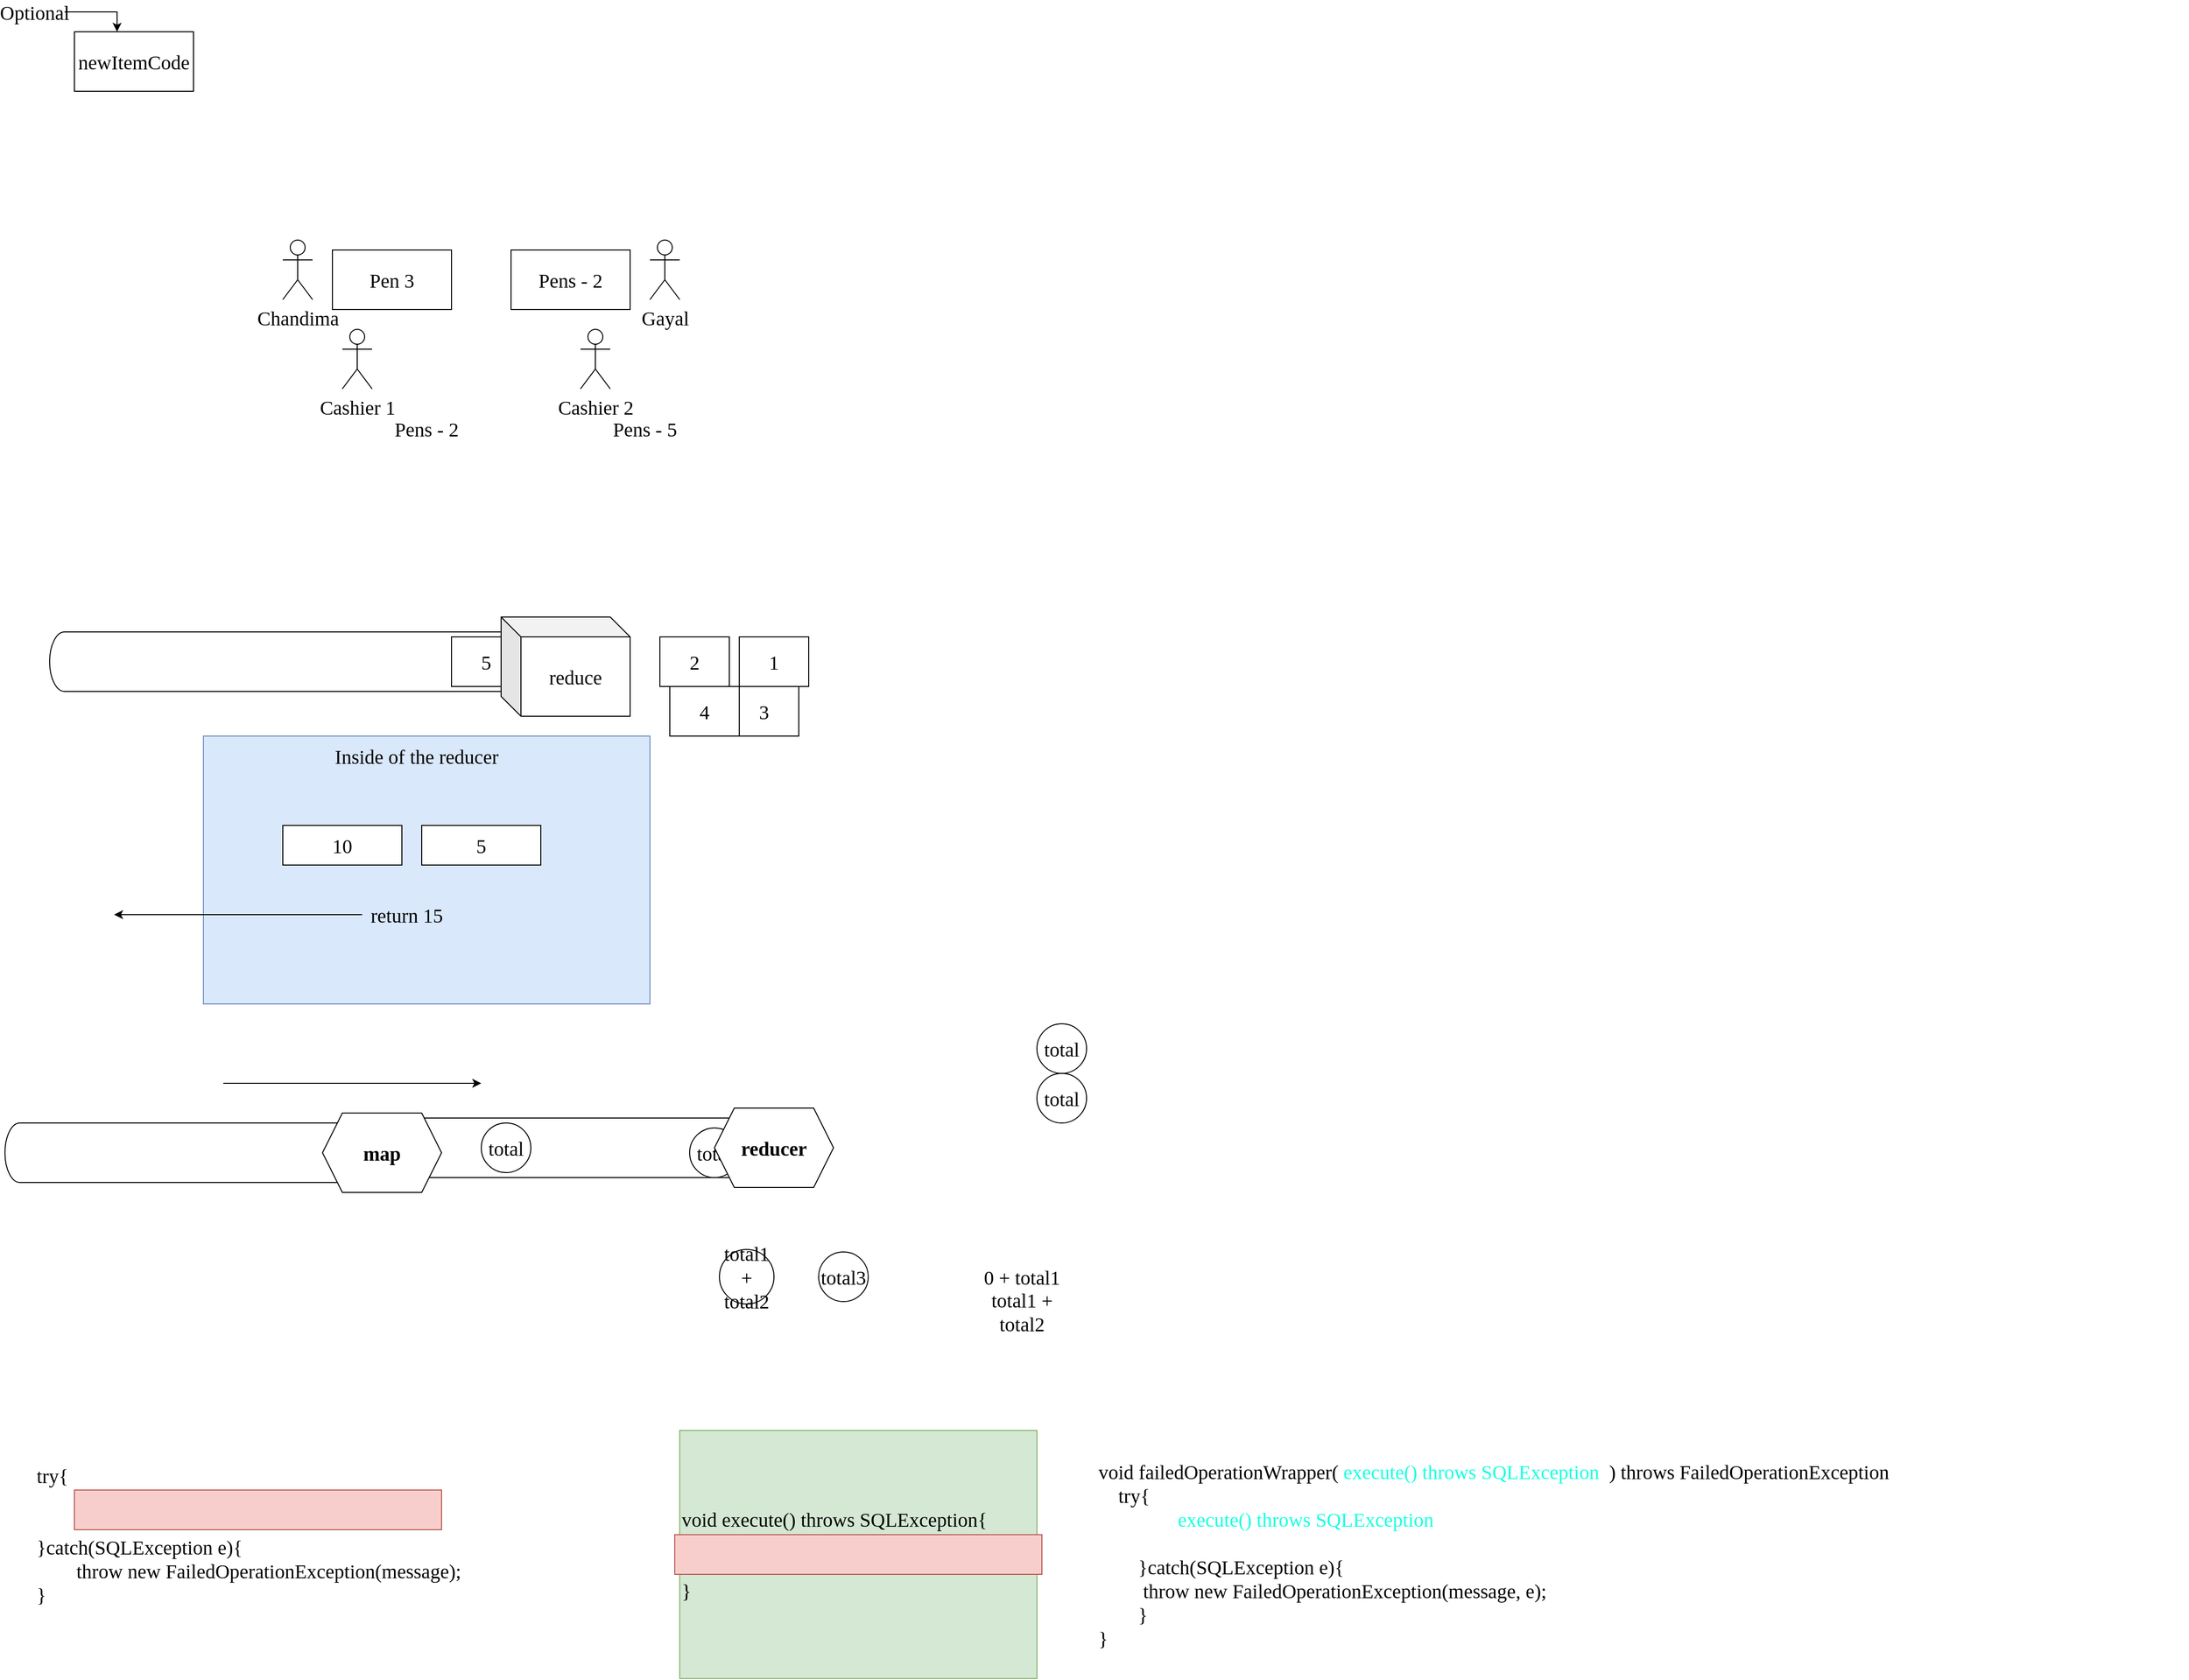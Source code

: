 <mxfile version="14.9.8" type="device"><diagram id="PGnVyKHn2ri43gWKD4wB" name="Page-1"><mxGraphModel dx="868" dy="1589" grid="1" gridSize="10" guides="1" tooltips="1" connect="1" arrows="1" fold="1" page="1" pageScale="1" pageWidth="850" pageHeight="1100" math="0" shadow="0"><root><mxCell id="0"/><mxCell id="1" parent="0"/><mxCell id="RlwQblkP-CqFjB4ksvuy-32" value="" style="shape=cylinder3;whiteSpace=wrap;html=1;boundedLbl=1;backgroundOutline=1;size=15;rotation=90;fontFamily=Ubuntu;fontSource=https%3A%2F%2Ffonts.googleapis.com%2Fcss%3Ffamily%3DUbuntu;fontSize=20;" parent="1" vertex="1"><mxGeometry x="610" y="965" width="60" height="360" as="geometry"/></mxCell><mxCell id="RlwQblkP-CqFjB4ksvuy-23" value="" style="rounded=0;whiteSpace=wrap;html=1;fillColor=#dae8fc;strokeColor=#6c8ebf;fontFamily=Ubuntu;fontSource=https%3A%2F%2Ffonts.googleapis.com%2Fcss%3Ffamily%3DUbuntu;fontSize=20;" parent="1" vertex="1"><mxGeometry x="260" y="730" width="450" height="270" as="geometry"/></mxCell><mxCell id="RlwQblkP-CqFjB4ksvuy-1" value="newItemCode" style="rounded=0;whiteSpace=wrap;html=1;fontFamily=Ubuntu;fontSource=https%3A%2F%2Ffonts.googleapis.com%2Fcss%3Ffamily%3DUbuntu;fontSize=20;" parent="1" vertex="1"><mxGeometry x="130" y="20" width="120" height="60" as="geometry"/></mxCell><mxCell id="RlwQblkP-CqFjB4ksvuy-3" style="edgeStyle=orthogonalEdgeStyle;rounded=0;orthogonalLoop=1;jettySize=auto;html=1;entryX=0.358;entryY=0;entryDx=0;entryDy=0;entryPerimeter=0;fontFamily=Ubuntu;fontSource=https%3A%2F%2Ffonts.googleapis.com%2Fcss%3Ffamily%3DUbuntu;fontSize=20;" parent="1" source="RlwQblkP-CqFjB4ksvuy-2" target="RlwQblkP-CqFjB4ksvuy-1" edge="1"><mxGeometry relative="1" as="geometry"/></mxCell><mxCell id="RlwQblkP-CqFjB4ksvuy-2" value="Optional" style="text;html=1;strokeColor=none;fillColor=none;align=center;verticalAlign=middle;whiteSpace=wrap;rounded=0;fontFamily=Ubuntu;fontSource=https%3A%2F%2Ffonts.googleapis.com%2Fcss%3Ffamily%3DUbuntu;fontSize=20;" parent="1" vertex="1"><mxGeometry x="60" y="-10" width="60" height="20" as="geometry"/></mxCell><mxCell id="RlwQblkP-CqFjB4ksvuy-4" value="Cashier 1" style="shape=umlActor;verticalLabelPosition=bottom;verticalAlign=top;html=1;outlineConnect=0;fontFamily=Ubuntu;fontSource=https%3A%2F%2Ffonts.googleapis.com%2Fcss%3Ffamily%3DUbuntu;fontSize=20;" parent="1" vertex="1"><mxGeometry x="400" y="320" width="30" height="60" as="geometry"/></mxCell><mxCell id="RlwQblkP-CqFjB4ksvuy-5" value="Cashier 2" style="shape=umlActor;verticalLabelPosition=bottom;verticalAlign=top;html=1;outlineConnect=0;fontFamily=Ubuntu;fontSource=https%3A%2F%2Ffonts.googleapis.com%2Fcss%3Ffamily%3DUbuntu;fontSize=20;" parent="1" vertex="1"><mxGeometry x="640" y="320" width="30" height="60" as="geometry"/></mxCell><mxCell id="RlwQblkP-CqFjB4ksvuy-6" value="Pens - 2" style="rounded=0;whiteSpace=wrap;html=1;fontFamily=Ubuntu;fontSource=https%3A%2F%2Ffonts.googleapis.com%2Fcss%3Ffamily%3DUbuntu;fontSize=20;" parent="1" vertex="1"><mxGeometry x="570" y="240" width="120" height="60" as="geometry"/></mxCell><mxCell id="RlwQblkP-CqFjB4ksvuy-7" value="Chandima" style="shape=umlActor;verticalLabelPosition=bottom;verticalAlign=top;html=1;outlineConnect=0;fontFamily=Ubuntu;fontSource=https%3A%2F%2Ffonts.googleapis.com%2Fcss%3Ffamily%3DUbuntu;fontSize=20;" parent="1" vertex="1"><mxGeometry x="340" y="230" width="30" height="60" as="geometry"/></mxCell><mxCell id="RlwQblkP-CqFjB4ksvuy-8" value="Pen 3" style="rounded=0;whiteSpace=wrap;html=1;fontFamily=Ubuntu;fontSource=https%3A%2F%2Ffonts.googleapis.com%2Fcss%3Ffamily%3DUbuntu;fontSize=20;" parent="1" vertex="1"><mxGeometry x="390" y="240" width="120" height="60" as="geometry"/></mxCell><mxCell id="RlwQblkP-CqFjB4ksvuy-9" value="Gayal" style="shape=umlActor;verticalLabelPosition=bottom;verticalAlign=top;html=1;outlineConnect=0;fontFamily=Ubuntu;fontSource=https%3A%2F%2Ffonts.googleapis.com%2Fcss%3Ffamily%3DUbuntu;fontSize=20;" parent="1" vertex="1"><mxGeometry x="710" y="230" width="30" height="60" as="geometry"/></mxCell><mxCell id="RlwQblkP-CqFjB4ksvuy-10" value="Pens - 2" style="text;html=1;strokeColor=none;fillColor=none;align=center;verticalAlign=middle;whiteSpace=wrap;rounded=0;fontFamily=Ubuntu;fontSource=https%3A%2F%2Ffonts.googleapis.com%2Fcss%3Ffamily%3DUbuntu;fontSize=20;" parent="1" vertex="1"><mxGeometry x="450" y="410" width="70" height="20" as="geometry"/></mxCell><mxCell id="RlwQblkP-CqFjB4ksvuy-11" value="Pens - 5" style="text;html=1;strokeColor=none;fillColor=none;align=center;verticalAlign=middle;whiteSpace=wrap;rounded=0;fontFamily=Ubuntu;fontSource=https%3A%2F%2Ffonts.googleapis.com%2Fcss%3Ffamily%3DUbuntu;fontSize=20;" parent="1" vertex="1"><mxGeometry x="670" y="410" width="70" height="20" as="geometry"/></mxCell><mxCell id="RlwQblkP-CqFjB4ksvuy-12" value="" style="shape=cylinder3;whiteSpace=wrap;html=1;boundedLbl=1;backgroundOutline=1;size=15;rotation=90;fontFamily=Ubuntu;fontSource=https%3A%2F%2Ffonts.googleapis.com%2Fcss%3Ffamily%3DUbuntu;fontSize=20;" parent="1" vertex="1"><mxGeometry x="320" y="410" width="60" height="490" as="geometry"/></mxCell><mxCell id="RlwQblkP-CqFjB4ksvuy-13" value="1" style="rounded=0;whiteSpace=wrap;html=1;fontFamily=Ubuntu;fontSource=https%3A%2F%2Ffonts.googleapis.com%2Fcss%3Ffamily%3DUbuntu;fontSize=20;" parent="1" vertex="1"><mxGeometry x="800" y="630" width="70" height="50" as="geometry"/></mxCell><mxCell id="RlwQblkP-CqFjB4ksvuy-15" value="2" style="rounded=0;whiteSpace=wrap;html=1;fontFamily=Ubuntu;fontSource=https%3A%2F%2Ffonts.googleapis.com%2Fcss%3Ffamily%3DUbuntu;fontSize=20;" parent="1" vertex="1"><mxGeometry x="720" y="630" width="70" height="50" as="geometry"/></mxCell><mxCell id="RlwQblkP-CqFjB4ksvuy-16" value="3" style="rounded=0;whiteSpace=wrap;html=1;fontFamily=Ubuntu;fontSource=https%3A%2F%2Ffonts.googleapis.com%2Fcss%3Ffamily%3DUbuntu;fontSize=20;" parent="1" vertex="1"><mxGeometry x="790" y="680" width="70" height="50" as="geometry"/></mxCell><mxCell id="RlwQblkP-CqFjB4ksvuy-17" value="4" style="rounded=0;whiteSpace=wrap;html=1;fontFamily=Ubuntu;fontSource=https%3A%2F%2Ffonts.googleapis.com%2Fcss%3Ffamily%3DUbuntu;fontSize=20;" parent="1" vertex="1"><mxGeometry x="730" y="680" width="70" height="50" as="geometry"/></mxCell><mxCell id="RlwQblkP-CqFjB4ksvuy-18" value="5" style="rounded=0;whiteSpace=wrap;html=1;fontFamily=Ubuntu;fontSource=https%3A%2F%2Ffonts.googleapis.com%2Fcss%3Ffamily%3DUbuntu;fontSize=20;" parent="1" vertex="1"><mxGeometry x="510" y="630" width="70" height="50" as="geometry"/></mxCell><mxCell id="RlwQblkP-CqFjB4ksvuy-19" value="reduce" style="shape=cube;whiteSpace=wrap;html=1;boundedLbl=1;backgroundOutline=1;darkOpacity=0.05;darkOpacity2=0.1;fontFamily=Ubuntu;fontSource=https%3A%2F%2Ffonts.googleapis.com%2Fcss%3Ffamily%3DUbuntu;fontSize=20;" parent="1" vertex="1"><mxGeometry x="560" y="610" width="130" height="100" as="geometry"/></mxCell><mxCell id="RlwQblkP-CqFjB4ksvuy-20" value="10" style="rounded=0;whiteSpace=wrap;html=1;fontFamily=Ubuntu;fontSource=https%3A%2F%2Ffonts.googleapis.com%2Fcss%3Ffamily%3DUbuntu;fontSize=20;" parent="1" vertex="1"><mxGeometry x="340" y="820" width="120" height="40" as="geometry"/></mxCell><mxCell id="RlwQblkP-CqFjB4ksvuy-21" value="5" style="rounded=0;whiteSpace=wrap;html=1;fontFamily=Ubuntu;fontSource=https%3A%2F%2Ffonts.googleapis.com%2Fcss%3Ffamily%3DUbuntu;fontSize=20;" parent="1" vertex="1"><mxGeometry x="480" y="820" width="120" height="40" as="geometry"/></mxCell><mxCell id="RlwQblkP-CqFjB4ksvuy-22" value="Inside of the reducer" style="text;html=1;strokeColor=none;fillColor=none;align=center;verticalAlign=middle;whiteSpace=wrap;rounded=0;fontFamily=Ubuntu;fontSource=https%3A%2F%2Ffonts.googleapis.com%2Fcss%3Ffamily%3DUbuntu;fontSize=20;" parent="1" vertex="1"><mxGeometry x="380" y="740" width="190" height="20" as="geometry"/></mxCell><mxCell id="RlwQblkP-CqFjB4ksvuy-25" style="edgeStyle=orthogonalEdgeStyle;rounded=0;orthogonalLoop=1;jettySize=auto;html=1;fontFamily=Ubuntu;fontSource=https%3A%2F%2Ffonts.googleapis.com%2Fcss%3Ffamily%3DUbuntu;fontSize=20;" parent="1" source="RlwQblkP-CqFjB4ksvuy-24" edge="1"><mxGeometry relative="1" as="geometry"><mxPoint x="170" y="910" as="targetPoint"/></mxGeometry></mxCell><mxCell id="RlwQblkP-CqFjB4ksvuy-24" value="return 15" style="text;html=1;strokeColor=none;fillColor=none;align=center;verticalAlign=middle;whiteSpace=wrap;rounded=0;fontFamily=Ubuntu;fontSource=https%3A%2F%2Ffonts.googleapis.com%2Fcss%3Ffamily%3DUbuntu;fontSize=20;" parent="1" vertex="1"><mxGeometry x="420" y="900" width="90" height="20" as="geometry"/></mxCell><mxCell id="RlwQblkP-CqFjB4ksvuy-26" value="" style="shape=cylinder3;whiteSpace=wrap;html=1;boundedLbl=1;backgroundOutline=1;size=15;rotation=90;fontFamily=Ubuntu;fontSource=https%3A%2F%2Ffonts.googleapis.com%2Fcss%3Ffamily%3DUbuntu;fontSize=20;" parent="1" vertex="1"><mxGeometry x="210" y="970" width="60" height="360" as="geometry"/></mxCell><mxCell id="RlwQblkP-CqFjB4ksvuy-28" value="total" style="ellipse;whiteSpace=wrap;html=1;aspect=fixed;fontFamily=Ubuntu;fontSource=https%3A%2F%2Ffonts.googleapis.com%2Fcss%3Ffamily%3DUbuntu;fontSize=20;" parent="1" vertex="1"><mxGeometry x="1100" y="1070" width="50" height="50" as="geometry"/></mxCell><mxCell id="RlwQblkP-CqFjB4ksvuy-31" value="&lt;b style=&quot;font-size: 20px;&quot;&gt;map&lt;/b&gt;" style="shape=hexagon;perimeter=hexagonPerimeter2;whiteSpace=wrap;html=1;fixedSize=1;fontFamily=Ubuntu;fontSource=https%3A%2F%2Ffonts.googleapis.com%2Fcss%3Ffamily%3DUbuntu;fontSize=20;" parent="1" vertex="1"><mxGeometry x="380" y="1110" width="120" height="80" as="geometry"/></mxCell><mxCell id="RlwQblkP-CqFjB4ksvuy-33" value="total3" style="ellipse;whiteSpace=wrap;html=1;aspect=fixed;fontFamily=Ubuntu;fontSource=https%3A%2F%2Ffonts.googleapis.com%2Fcss%3Ffamily%3DUbuntu;fontSize=20;" parent="1" vertex="1"><mxGeometry x="880" y="1250" width="50" height="50" as="geometry"/></mxCell><mxCell id="RlwQblkP-CqFjB4ksvuy-36" value="total" style="ellipse;whiteSpace=wrap;html=1;aspect=fixed;fontFamily=Ubuntu;fontSource=https%3A%2F%2Ffonts.googleapis.com%2Fcss%3Ffamily%3DUbuntu;fontSize=20;" parent="1" vertex="1"><mxGeometry x="750" y="1125" width="50" height="50" as="geometry"/></mxCell><mxCell id="RlwQblkP-CqFjB4ksvuy-37" value="total" style="ellipse;whiteSpace=wrap;html=1;aspect=fixed;fontFamily=Ubuntu;fontSource=https%3A%2F%2Ffonts.googleapis.com%2Fcss%3Ffamily%3DUbuntu;fontSize=20;" parent="1" vertex="1"><mxGeometry x="540" y="1120" width="50" height="50" as="geometry"/></mxCell><mxCell id="RlwQblkP-CqFjB4ksvuy-38" value="" style="endArrow=classic;html=1;fontFamily=Ubuntu;fontSource=https%3A%2F%2Ffonts.googleapis.com%2Fcss%3Ffamily%3DUbuntu;fontSize=20;" parent="1" edge="1"><mxGeometry width="50" height="50" relative="1" as="geometry"><mxPoint x="280" y="1080" as="sourcePoint"/><mxPoint x="540" y="1080" as="targetPoint"/></mxGeometry></mxCell><mxCell id="RlwQblkP-CqFjB4ksvuy-39" value="&lt;b style=&quot;font-size: 20px;&quot;&gt;reducer&lt;/b&gt;" style="shape=hexagon;perimeter=hexagonPerimeter2;whiteSpace=wrap;html=1;fixedSize=1;fontFamily=Ubuntu;fontSource=https%3A%2F%2Ffonts.googleapis.com%2Fcss%3Ffamily%3DUbuntu;fontSize=20;" parent="1" vertex="1"><mxGeometry x="775" y="1105" width="120" height="80" as="geometry"/></mxCell><mxCell id="RlwQblkP-CqFjB4ksvuy-40" value="total1 + total2" style="ellipse;whiteSpace=wrap;html=1;aspect=fixed;fontFamily=Ubuntu;fontSource=https%3A%2F%2Ffonts.googleapis.com%2Fcss%3Ffamily%3DUbuntu;fontSize=20;" parent="1" vertex="1"><mxGeometry x="780" y="1247.5" width="55" height="55" as="geometry"/></mxCell><mxCell id="RlwQblkP-CqFjB4ksvuy-41" value="total" style="ellipse;whiteSpace=wrap;html=1;aspect=fixed;fontFamily=Ubuntu;fontSource=https%3A%2F%2Ffonts.googleapis.com%2Fcss%3Ffamily%3DUbuntu;fontSize=20;" parent="1" vertex="1"><mxGeometry x="1100" y="1020" width="50" height="50" as="geometry"/></mxCell><mxCell id="RlwQblkP-CqFjB4ksvuy-42" value="0 + total1" style="text;html=1;strokeColor=none;fillColor=none;align=center;verticalAlign=middle;whiteSpace=wrap;rounded=0;fontFamily=Ubuntu;fontSource=https%3A%2F%2Ffonts.googleapis.com%2Fcss%3Ffamily%3DUbuntu;fontSize=20;" parent="1" vertex="1"><mxGeometry x="1040" y="1265" width="90" height="20" as="geometry"/></mxCell><mxCell id="RlwQblkP-CqFjB4ksvuy-43" value="total1 + total2" style="text;html=1;strokeColor=none;fillColor=none;align=center;verticalAlign=middle;whiteSpace=wrap;rounded=0;fontFamily=Ubuntu;fontSource=https%3A%2F%2Ffonts.googleapis.com%2Fcss%3Ffamily%3DUbuntu;fontSize=20;" parent="1" vertex="1"><mxGeometry x="1040" y="1300" width="90" height="20" as="geometry"/></mxCell><mxCell id="ZWUg4F0bOjOe3RH6pcvK-2" value="try{&lt;br style=&quot;font-size: 20px;&quot;&gt;&lt;br style=&quot;font-size: 20px;&quot;&gt;&lt;br style=&quot;font-size: 20px;&quot;&gt;}catch(SQLException e){&lt;br style=&quot;font-size: 20px;&quot;&gt;&lt;span style=&quot;white-space: pre; font-size: 20px;&quot;&gt;&#9;&lt;/span&gt;throw new FailedOperationException(message);&lt;br style=&quot;font-size: 20px;&quot;&gt;}" style="text;html=1;strokeColor=none;fillColor=none;align=left;verticalAlign=middle;whiteSpace=wrap;rounded=0;fontFamily=Ubuntu;fontSource=https%3A%2F%2Ffonts.googleapis.com%2Fcss%3Ffamily%3DUbuntu;fontSize=20;" vertex="1" parent="1"><mxGeometry x="90" y="1390" width="580" height="290" as="geometry"/></mxCell><mxCell id="ZWUg4F0bOjOe3RH6pcvK-3" value="" style="rounded=0;whiteSpace=wrap;html=1;fontFamily=Ubuntu;fontSource=https%3A%2F%2Ffonts.googleapis.com%2Fcss%3Ffamily%3DUbuntu;fontSize=20;align=left;fillColor=#f8cecc;strokeColor=#b85450;" vertex="1" parent="1"><mxGeometry x="130" y="1490" width="370" height="40" as="geometry"/></mxCell><mxCell id="ZWUg4F0bOjOe3RH6pcvK-4" value="void execute() throws SQLException{&lt;br&gt;&amp;nbsp; &amp;nbsp;&amp;nbsp;&lt;br&gt;&lt;br&gt;}" style="text;html=1;strokeColor=#82b366;fillColor=#d5e8d4;align=left;verticalAlign=middle;whiteSpace=wrap;rounded=0;fontFamily=Ubuntu;fontSource=https%3A%2F%2Ffonts.googleapis.com%2Fcss%3Ffamily%3DUbuntu;fontSize=20;" vertex="1" parent="1"><mxGeometry x="740" y="1430" width="360" height="250" as="geometry"/></mxCell><mxCell id="ZWUg4F0bOjOe3RH6pcvK-5" value="void failedOperationWrapper( &lt;font color=&quot;#17ffe0&quot;&gt;execute() throws SQLException&lt;/font&gt;&amp;nbsp; ) throws FailedOperationException&lt;br&gt;&amp;nbsp; &amp;nbsp; try{&lt;br&gt;&lt;span style=&quot;color: rgb(23 , 255 , 224)&quot;&gt;&lt;span style=&quot;white-space: pre&quot;&gt;&#9;&lt;/span&gt;&lt;span style=&quot;white-space: pre&quot;&gt;&#9;&lt;/span&gt;execute() throws SQLException&lt;/span&gt;&lt;br&gt;&lt;br&gt;&lt;blockquote style=&quot;margin: 0 0 0 40px ; border: none ; padding: 0px&quot;&gt;}catch(SQLException e){&lt;br&gt;&amp;nbsp;throw new FailedOperationException(message, e);&lt;br&gt;}&lt;/blockquote&gt;}" style="text;html=1;strokeColor=none;fillColor=none;align=left;verticalAlign=middle;whiteSpace=wrap;rounded=0;fontFamily=Ubuntu;fontSource=https%3A%2F%2Ffonts.googleapis.com%2Fcss%3Ffamily%3DUbuntu;fontSize=20;" vertex="1" parent="1"><mxGeometry x="1160" y="1430" width="1100" height="250" as="geometry"/></mxCell><mxCell id="ZWUg4F0bOjOe3RH6pcvK-6" value="" style="rounded=0;whiteSpace=wrap;html=1;fontFamily=Ubuntu;fontSource=https%3A%2F%2Ffonts.googleapis.com%2Fcss%3Ffamily%3DUbuntu;fontSize=20;align=left;fillColor=#f8cecc;strokeColor=#b85450;" vertex="1" parent="1"><mxGeometry x="735" y="1535" width="370" height="40" as="geometry"/></mxCell></root></mxGraphModel></diagram></mxfile>